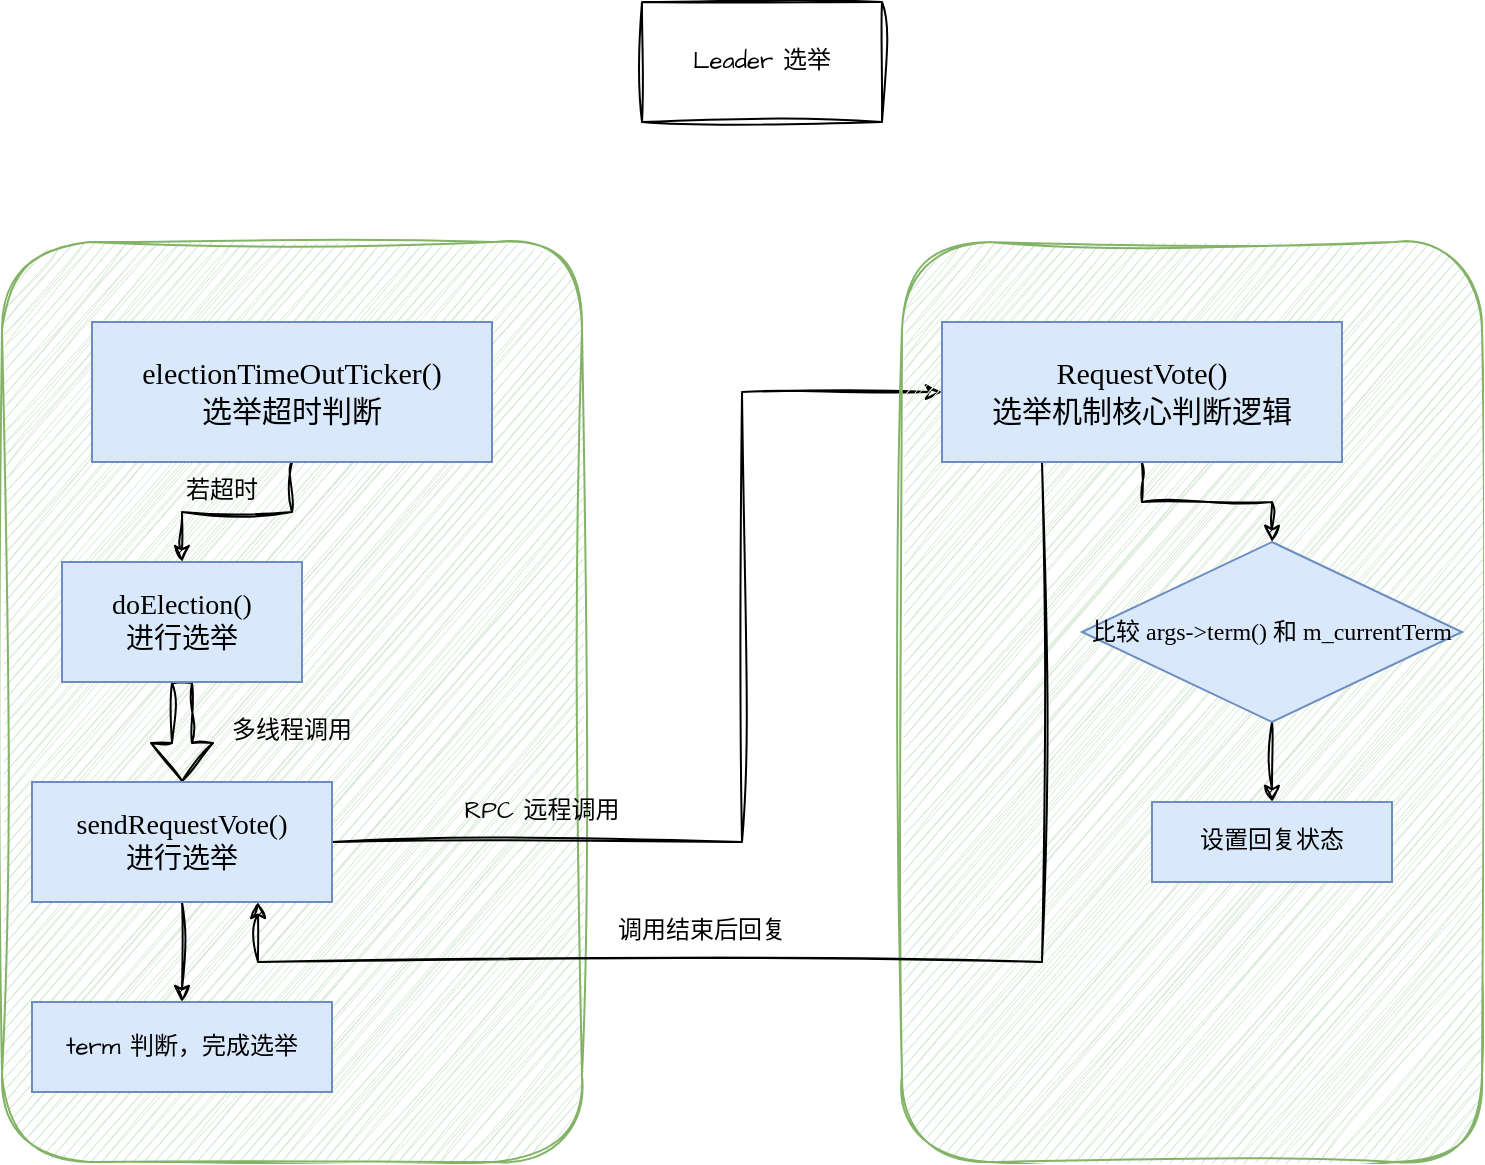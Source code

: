 <mxfile version="24.3.1" type="github">
  <diagram name="第 1 页" id="mP_d9Jj2fQTKQgdHd6Hn">
    <mxGraphModel dx="868" dy="526" grid="1" gridSize="10" guides="1" tooltips="1" connect="1" arrows="1" fold="1" page="1" pageScale="1" pageWidth="827" pageHeight="1169" math="0" shadow="0">
      <root>
        <mxCell id="0" />
        <mxCell id="1" parent="0" />
        <mxCell id="iyTv7ZgB6AFpoKtKma-w-1" value="" style="rounded=1;whiteSpace=wrap;html=1;sketch=1;hachureGap=4;jiggle=2;curveFitting=1;fontFamily=Architects Daughter;fontSource=https%3A%2F%2Ffonts.googleapis.com%2Fcss%3Ffamily%3DArchitects%2BDaughter;fillColor=#d5e8d4;strokeColor=#82b366;" vertex="1" parent="1">
          <mxGeometry x="20" y="180" width="290" height="460" as="geometry" />
        </mxCell>
        <mxCell id="iyTv7ZgB6AFpoKtKma-w-2" value="Leader 选举" style="whiteSpace=wrap;html=1;sketch=1;hachureGap=4;jiggle=2;curveFitting=1;fontFamily=Architects Daughter;fontSource=https%3A%2F%2Ffonts.googleapis.com%2Fcss%3Ffamily%3DArchitects%2BDaughter;" vertex="1" parent="1">
          <mxGeometry x="340" y="60" width="120" height="60" as="geometry" />
        </mxCell>
        <mxCell id="iyTv7ZgB6AFpoKtKma-w-7" value="" style="edgeStyle=orthogonalEdgeStyle;rounded=0;sketch=1;hachureGap=4;jiggle=2;curveFitting=1;orthogonalLoop=1;jettySize=auto;html=1;fontFamily=Architects Daughter;fontSource=https%3A%2F%2Ffonts.googleapis.com%2Fcss%3Ffamily%3DArchitects%2BDaughter;" edge="1" parent="1" source="iyTv7ZgB6AFpoKtKma-w-3" target="iyTv7ZgB6AFpoKtKma-w-6">
          <mxGeometry relative="1" as="geometry" />
        </mxCell>
        <mxCell id="iyTv7ZgB6AFpoKtKma-w-3" value="&lt;font face=&quot;Comic Sans MS&quot; style=&quot;font-size: 15px;&quot;&gt;electionTimeOutTicker()&lt;/font&gt;&lt;div&gt;&lt;font face=&quot;Comic Sans MS&quot;&gt;&lt;span style=&quot;font-size: 15px;&quot;&gt;选举超时判断&lt;/span&gt;&lt;/font&gt;&lt;/div&gt;" style="text;align=center;html=1;verticalAlign=middle;whiteSpace=wrap;rounded=0;fontFamily=Architects Daughter;fontSource=https%3A%2F%2Ffonts.googleapis.com%2Fcss%3Ffamily%3DArchitects%2BDaughter;fillColor=#dae8fc;strokeColor=#6c8ebf;" vertex="1" parent="1">
          <mxGeometry x="65" y="220" width="200" height="70" as="geometry" />
        </mxCell>
        <mxCell id="iyTv7ZgB6AFpoKtKma-w-10" style="edgeStyle=orthogonalEdgeStyle;rounded=0;sketch=1;hachureGap=4;jiggle=2;curveFitting=1;orthogonalLoop=1;jettySize=auto;html=1;entryX=0.5;entryY=0;entryDx=0;entryDy=0;fontFamily=Architects Daughter;fontSource=https%3A%2F%2Ffonts.googleapis.com%2Fcss%3Ffamily%3DArchitects%2BDaughter;shape=flexArrow;" edge="1" parent="1" source="iyTv7ZgB6AFpoKtKma-w-6" target="iyTv7ZgB6AFpoKtKma-w-9">
          <mxGeometry relative="1" as="geometry" />
        </mxCell>
        <mxCell id="iyTv7ZgB6AFpoKtKma-w-6" value="&lt;font face=&quot;Comic Sans MS&quot; style=&quot;font-size: 14px;&quot;&gt;doElection()&lt;/font&gt;&lt;div style=&quot;font-size: 14px;&quot;&gt;&lt;font face=&quot;_mNcxRFf8Q47QnQrGLxP&quot; style=&quot;font-size: 14px;&quot;&gt;进行选举&lt;/font&gt;&lt;/div&gt;" style="whiteSpace=wrap;html=1;fontFamily=Architects Daughter;fillColor=#dae8fc;strokeColor=#6c8ebf;gradientColor=none;rounded=0;fontSource=https%3A%2F%2Ffonts.googleapis.com%2Fcss%3Ffamily%3DArchitects%2BDaughter;" vertex="1" parent="1">
          <mxGeometry x="50" y="340" width="120" height="60" as="geometry" />
        </mxCell>
        <mxCell id="iyTv7ZgB6AFpoKtKma-w-8" value="若超时" style="text;strokeColor=none;align=center;fillColor=none;html=1;verticalAlign=middle;whiteSpace=wrap;rounded=0;fontFamily=Architects Daughter;fontSource=https%3A%2F%2Ffonts.googleapis.com%2Fcss%3Ffamily%3DArchitects%2BDaughter;" vertex="1" parent="1">
          <mxGeometry x="100" y="290" width="60" height="30" as="geometry" />
        </mxCell>
        <mxCell id="iyTv7ZgB6AFpoKtKma-w-20" style="edgeStyle=orthogonalEdgeStyle;rounded=0;sketch=1;hachureGap=4;jiggle=2;curveFitting=1;orthogonalLoop=1;jettySize=auto;html=1;exitX=1;exitY=0.5;exitDx=0;exitDy=0;entryX=0;entryY=0.5;entryDx=0;entryDy=0;fontFamily=Architects Daughter;fontSource=https%3A%2F%2Ffonts.googleapis.com%2Fcss%3Ffamily%3DArchitects%2BDaughter;" edge="1" parent="1" source="iyTv7ZgB6AFpoKtKma-w-9" target="iyTv7ZgB6AFpoKtKma-w-14">
          <mxGeometry relative="1" as="geometry">
            <Array as="points">
              <mxPoint x="390" y="480" />
              <mxPoint x="390" y="255" />
            </Array>
          </mxGeometry>
        </mxCell>
        <mxCell id="iyTv7ZgB6AFpoKtKma-w-30" value="" style="edgeStyle=orthogonalEdgeStyle;rounded=0;sketch=1;hachureGap=4;jiggle=2;curveFitting=1;orthogonalLoop=1;jettySize=auto;html=1;fontFamily=Architects Daughter;fontSource=https%3A%2F%2Ffonts.googleapis.com%2Fcss%3Ffamily%3DArchitects%2BDaughter;" edge="1" parent="1" source="iyTv7ZgB6AFpoKtKma-w-9" target="iyTv7ZgB6AFpoKtKma-w-29">
          <mxGeometry relative="1" as="geometry" />
        </mxCell>
        <mxCell id="iyTv7ZgB6AFpoKtKma-w-9" value="&lt;font face=&quot;Comic Sans MS&quot; style=&quot;&quot;&gt;&lt;span style=&quot;font-size: 14px;&quot;&gt;sendRequestVote()&lt;/span&gt;&lt;/font&gt;&lt;div style=&quot;font-size: 14px;&quot;&gt;&lt;font face=&quot;_mNcxRFf8Q47QnQrGLxP&quot; style=&quot;font-size: 14px;&quot;&gt;进行选举&lt;/font&gt;&lt;/div&gt;" style="whiteSpace=wrap;html=1;fontFamily=Architects Daughter;fillColor=#dae8fc;strokeColor=#6c8ebf;gradientColor=none;rounded=0;fontSource=https%3A%2F%2Ffonts.googleapis.com%2Fcss%3Ffamily%3DArchitects%2BDaughter;" vertex="1" parent="1">
          <mxGeometry x="35" y="450" width="150" height="60" as="geometry" />
        </mxCell>
        <mxCell id="iyTv7ZgB6AFpoKtKma-w-11" value="多线程调用" style="text;strokeColor=none;align=center;fillColor=none;html=1;verticalAlign=middle;whiteSpace=wrap;rounded=0;fontFamily=Architects Daughter;fontSource=https%3A%2F%2Ffonts.googleapis.com%2Fcss%3Ffamily%3DArchitects%2BDaughter;" vertex="1" parent="1">
          <mxGeometry x="120" y="410" width="90" height="30" as="geometry" />
        </mxCell>
        <mxCell id="iyTv7ZgB6AFpoKtKma-w-12" value="" style="rounded=1;whiteSpace=wrap;html=1;sketch=1;hachureGap=4;jiggle=2;curveFitting=1;fontFamily=Architects Daughter;fontSource=https%3A%2F%2Ffonts.googleapis.com%2Fcss%3Ffamily%3DArchitects%2BDaughter;fillColor=#d5e8d4;strokeColor=#82b366;" vertex="1" parent="1">
          <mxGeometry x="470" y="180" width="290" height="460" as="geometry" />
        </mxCell>
        <mxCell id="iyTv7ZgB6AFpoKtKma-w-13" value="" style="edgeStyle=orthogonalEdgeStyle;rounded=0;sketch=1;hachureGap=4;jiggle=2;curveFitting=1;orthogonalLoop=1;jettySize=auto;html=1;fontFamily=Architects Daughter;fontSource=https%3A%2F%2Ffonts.googleapis.com%2Fcss%3Ffamily%3DArchitects%2BDaughter;entryX=0.75;entryY=1;entryDx=0;entryDy=0;" edge="1" parent="1" target="iyTv7ZgB6AFpoKtKma-w-9">
          <mxGeometry relative="1" as="geometry">
            <mxPoint x="540" y="290" as="sourcePoint" />
            <mxPoint x="110" y="509" as="targetPoint" />
            <Array as="points">
              <mxPoint x="540" y="540" />
              <mxPoint x="148" y="540" />
              <mxPoint x="148" y="510" />
            </Array>
          </mxGeometry>
        </mxCell>
        <mxCell id="iyTv7ZgB6AFpoKtKma-w-26" value="" style="edgeStyle=orthogonalEdgeStyle;rounded=0;sketch=1;hachureGap=4;jiggle=2;curveFitting=1;orthogonalLoop=1;jettySize=auto;html=1;fontFamily=Architects Daughter;fontSource=https%3A%2F%2Ffonts.googleapis.com%2Fcss%3Ffamily%3DArchitects%2BDaughter;" edge="1" parent="1" source="iyTv7ZgB6AFpoKtKma-w-14" target="iyTv7ZgB6AFpoKtKma-w-25">
          <mxGeometry relative="1" as="geometry" />
        </mxCell>
        <mxCell id="iyTv7ZgB6AFpoKtKma-w-14" value="&lt;font face=&quot;Comic Sans MS&quot; style=&quot;&quot;&gt;&lt;span style=&quot;font-size: 15px;&quot;&gt;RequestVote()&lt;/span&gt;&lt;/font&gt;&lt;div&gt;&lt;font face=&quot;Comic Sans MS&quot;&gt;&lt;span style=&quot;font-size: 15px;&quot;&gt;选举机制核心判断逻辑&lt;/span&gt;&lt;/font&gt;&lt;/div&gt;" style="text;align=center;html=1;verticalAlign=middle;whiteSpace=wrap;rounded=0;fontFamily=Architects Daughter;fontSource=https%3A%2F%2Ffonts.googleapis.com%2Fcss%3Ffamily%3DArchitects%2BDaughter;fillColor=#dae8fc;strokeColor=#6c8ebf;" vertex="1" parent="1">
          <mxGeometry x="490" y="220" width="200" height="70" as="geometry" />
        </mxCell>
        <mxCell id="iyTv7ZgB6AFpoKtKma-w-17" value="调用结束后回复" style="text;strokeColor=none;align=center;fillColor=none;html=1;verticalAlign=middle;whiteSpace=wrap;rounded=0;fontFamily=Architects Daughter;fontSource=https%3A%2F%2Ffonts.googleapis.com%2Fcss%3Ffamily%3DArchitects%2BDaughter;" vertex="1" parent="1">
          <mxGeometry x="310" y="510" width="120" height="30" as="geometry" />
        </mxCell>
        <mxCell id="iyTv7ZgB6AFpoKtKma-w-21" value="RPC 远程调用" style="text;strokeColor=none;align=center;fillColor=none;html=1;verticalAlign=middle;whiteSpace=wrap;rounded=0;fontFamily=Architects Daughter;fontSource=https%3A%2F%2Ffonts.googleapis.com%2Fcss%3Ffamily%3DArchitects%2BDaughter;" vertex="1" parent="1">
          <mxGeometry x="230" y="450" width="120" height="30" as="geometry" />
        </mxCell>
        <mxCell id="iyTv7ZgB6AFpoKtKma-w-28" value="" style="edgeStyle=orthogonalEdgeStyle;rounded=0;sketch=1;hachureGap=4;jiggle=2;curveFitting=1;orthogonalLoop=1;jettySize=auto;html=1;fontFamily=Architects Daughter;fontSource=https%3A%2F%2Ffonts.googleapis.com%2Fcss%3Ffamily%3DArchitects%2BDaughter;" edge="1" parent="1" source="iyTv7ZgB6AFpoKtKma-w-25" target="iyTv7ZgB6AFpoKtKma-w-27">
          <mxGeometry relative="1" as="geometry" />
        </mxCell>
        <mxCell id="iyTv7ZgB6AFpoKtKma-w-25" value="&lt;font face=&quot;Comic Sans MS&quot;&gt;比较 args-&amp;gt;term() 和 m_currentTerm&lt;/font&gt;" style="rhombus;whiteSpace=wrap;html=1;fontFamily=Architects Daughter;fillColor=#dae8fc;strokeColor=#6c8ebf;gradientColor=none;rounded=0;fontSource=https%3A%2F%2Ffonts.googleapis.com%2Fcss%3Ffamily%3DArchitects%2BDaughter;" vertex="1" parent="1">
          <mxGeometry x="560" y="330" width="190" height="90" as="geometry" />
        </mxCell>
        <mxCell id="iyTv7ZgB6AFpoKtKma-w-27" value="设置回复状态" style="whiteSpace=wrap;html=1;fontFamily=Architects Daughter;fillColor=#dae8fc;strokeColor=#6c8ebf;gradientColor=none;rounded=0;fontSource=https%3A%2F%2Ffonts.googleapis.com%2Fcss%3Ffamily%3DArchitects%2BDaughter;" vertex="1" parent="1">
          <mxGeometry x="595" y="460" width="120" height="40" as="geometry" />
        </mxCell>
        <mxCell id="iyTv7ZgB6AFpoKtKma-w-29" value="term 判断，完成选举" style="whiteSpace=wrap;html=1;fontFamily=Architects Daughter;fillColor=#dae8fc;strokeColor=#6c8ebf;gradientColor=none;rounded=0;fontSource=https%3A%2F%2Ffonts.googleapis.com%2Fcss%3Ffamily%3DArchitects%2BDaughter;" vertex="1" parent="1">
          <mxGeometry x="35" y="560" width="150" height="45" as="geometry" />
        </mxCell>
      </root>
    </mxGraphModel>
  </diagram>
</mxfile>
